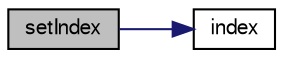 digraph "setIndex"
{
  bgcolor="transparent";
  edge [fontname="FreeSans",fontsize="10",labelfontname="FreeSans",labelfontsize="10"];
  node [fontname="FreeSans",fontsize="10",shape=record];
  rankdir="LR";
  Node462 [label="setIndex",height=0.2,width=0.4,color="black", fillcolor="grey75", style="filled", fontcolor="black"];
  Node462 -> Node463 [color="midnightblue",fontsize="10",style="solid",fontname="FreeSans"];
  Node463 [label="index",height=0.2,width=0.4,color="black",URL="$a27566.html#a4a438520bb14406481732edc13c119c7",tooltip="Return index. "];
}
